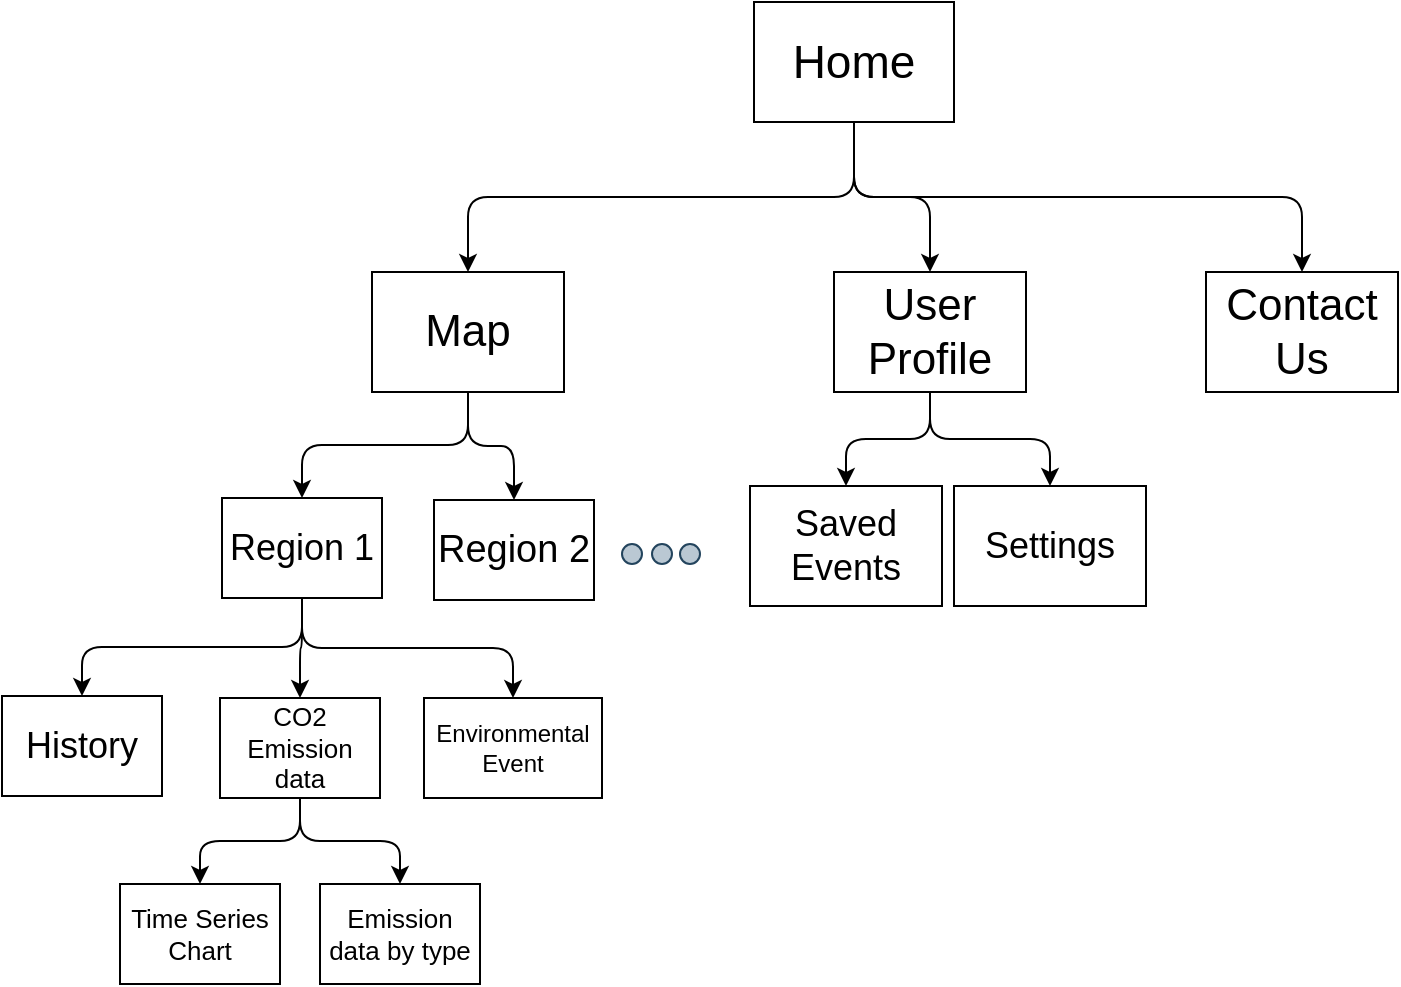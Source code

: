 <mxfile>
    <diagram id="AQFI6UG3dmrKnwbbd0p1" name="Page-1">
        <mxGraphModel dx="1030" dy="1160" grid="1" gridSize="10" guides="1" tooltips="1" connect="1" arrows="1" fold="1" page="1" pageScale="1" pageWidth="850" pageHeight="1100" math="0" shadow="0">
            <root>
                <mxCell id="0"/>
                <mxCell id="1" parent="0"/>
                <mxCell id="6" style="edgeStyle=orthogonalEdgeStyle;rounded=0;orthogonalLoop=1;jettySize=auto;html=1;exitX=0.5;exitY=0;exitDx=0;exitDy=0;" edge="1" parent="1" source="23">
                    <mxGeometry relative="1" as="geometry">
                        <Array as="points">
                            <mxPoint x="444" y="740"/>
                            <mxPoint x="255" y="740"/>
                        </Array>
                        <mxPoint x="255" y="810" as="targetPoint"/>
                    </mxGeometry>
                </mxCell>
                <mxCell id="36" style="edgeStyle=orthogonalEdgeStyle;html=1;exitX=0.5;exitY=1;exitDx=0;exitDy=0;fontSize=22;" edge="1" parent="1" source="10" target="35">
                    <mxGeometry relative="1" as="geometry"/>
                </mxCell>
                <mxCell id="53" style="edgeStyle=orthogonalEdgeStyle;html=1;exitX=0.5;exitY=1;exitDx=0;exitDy=0;entryX=0.5;entryY=0;entryDx=0;entryDy=0;fontSize=13;" edge="1" parent="1" source="10" target="11">
                    <mxGeometry relative="1" as="geometry"/>
                </mxCell>
                <mxCell id="10" value="&lt;font style=&quot;font-size: 22px&quot;&gt;Map&lt;/font&gt;" style="whiteSpace=wrap;html=1;" vertex="1" parent="1">
                    <mxGeometry x="255" y="175" width="96" height="60" as="geometry"/>
                </mxCell>
                <mxCell id="42" style="edgeStyle=orthogonalEdgeStyle;html=1;exitX=0.5;exitY=1;exitDx=0;exitDy=0;entryX=0.5;entryY=0;entryDx=0;entryDy=0;fontSize=19;" edge="1" parent="1" source="11" target="41">
                    <mxGeometry relative="1" as="geometry"/>
                </mxCell>
                <mxCell id="44" style="edgeStyle=orthogonalEdgeStyle;html=1;exitX=0.5;exitY=1;exitDx=0;exitDy=0;entryX=0.5;entryY=0;entryDx=0;entryDy=0;fontSize=13;" edge="1" parent="1" source="11" target="43">
                    <mxGeometry relative="1" as="geometry"/>
                </mxCell>
                <mxCell id="46" style="edgeStyle=orthogonalEdgeStyle;html=1;exitX=0.5;exitY=1;exitDx=0;exitDy=0;entryX=0.5;entryY=0;entryDx=0;entryDy=0;fontSize=13;" edge="1" parent="1" source="11" target="45">
                    <mxGeometry relative="1" as="geometry"/>
                </mxCell>
                <mxCell id="11" value="&lt;font style=&quot;font-size: 18px&quot;&gt;Region 1&lt;/font&gt;" style="rounded=0;whiteSpace=wrap;html=1;" vertex="1" parent="1">
                    <mxGeometry x="180" y="288" width="80" height="50" as="geometry"/>
                </mxCell>
                <mxCell id="61" style="edgeStyle=orthogonalEdgeStyle;html=1;exitX=0.5;exitY=1;exitDx=0;exitDy=0;entryX=0.5;entryY=0;entryDx=0;entryDy=0;fontSize=18;" edge="1" parent="1" source="30" target="10">
                    <mxGeometry relative="1" as="geometry"/>
                </mxCell>
                <mxCell id="62" style="edgeStyle=orthogonalEdgeStyle;html=1;exitX=0.5;exitY=1;exitDx=0;exitDy=0;entryX=0.5;entryY=0;entryDx=0;entryDy=0;fontSize=18;" edge="1" parent="1" source="30" target="51">
                    <mxGeometry relative="1" as="geometry"/>
                </mxCell>
                <mxCell id="63" style="edgeStyle=orthogonalEdgeStyle;html=1;exitX=0.5;exitY=1;exitDx=0;exitDy=0;entryX=0.5;entryY=0;entryDx=0;entryDy=0;fontSize=18;" edge="1" parent="1" source="30" target="58">
                    <mxGeometry relative="1" as="geometry"/>
                </mxCell>
                <mxCell id="30" value="&lt;font style=&quot;font-size: 23px&quot;&gt;Home&lt;/font&gt;" style="whiteSpace=wrap;html=1;" vertex="1" parent="1">
                    <mxGeometry x="446" y="40" width="100" height="60" as="geometry"/>
                </mxCell>
                <mxCell id="35" value="&lt;font style=&quot;font-size: 19px&quot;&gt;Region 2&lt;/font&gt;" style="rounded=0;whiteSpace=wrap;html=1;" vertex="1" parent="1">
                    <mxGeometry x="286" y="289" width="80" height="50" as="geometry"/>
                </mxCell>
                <mxCell id="37" value="" style="shape=ellipse;fillColor=#bac8d3;strokeColor=#23445d;html=1;sketch=0;fontSize=22;" vertex="1" parent="1">
                    <mxGeometry x="380" y="311" width="10" height="10" as="geometry"/>
                </mxCell>
                <mxCell id="38" value="" style="shape=ellipse;fillColor=#bac8d3;strokeColor=#23445d;html=1;sketch=0;fontSize=22;" vertex="1" parent="1">
                    <mxGeometry x="395" y="311" width="10" height="10" as="geometry"/>
                </mxCell>
                <mxCell id="39" value="" style="shape=ellipse;fillColor=#bac8d3;strokeColor=#23445d;html=1;sketch=0;fontSize=22;" vertex="1" parent="1">
                    <mxGeometry x="409" y="311" width="10" height="10" as="geometry"/>
                </mxCell>
                <mxCell id="41" value="&lt;span style=&quot;font-size: 18px&quot;&gt;History&lt;/span&gt;" style="rounded=0;whiteSpace=wrap;html=1;" vertex="1" parent="1">
                    <mxGeometry x="70" y="387" width="80" height="50" as="geometry"/>
                </mxCell>
                <mxCell id="48" style="edgeStyle=orthogonalEdgeStyle;html=1;exitX=0.5;exitY=1;exitDx=0;exitDy=0;entryX=0.5;entryY=0;entryDx=0;entryDy=0;fontSize=13;" edge="1" parent="1" source="43" target="47">
                    <mxGeometry relative="1" as="geometry"/>
                </mxCell>
                <mxCell id="50" style="edgeStyle=orthogonalEdgeStyle;html=1;exitX=0.5;exitY=1;exitDx=0;exitDy=0;entryX=0.5;entryY=0;entryDx=0;entryDy=0;fontSize=13;" edge="1" parent="1" source="43" target="49">
                    <mxGeometry relative="1" as="geometry"/>
                </mxCell>
                <mxCell id="43" value="&lt;font style=&quot;font-size: 13px&quot;&gt;CO2 Emission data&lt;/font&gt;" style="rounded=0;whiteSpace=wrap;html=1;" vertex="1" parent="1">
                    <mxGeometry x="179" y="388" width="80" height="50" as="geometry"/>
                </mxCell>
                <mxCell id="45" value="Environmental&lt;br&gt;Event" style="rounded=0;whiteSpace=wrap;html=1;" vertex="1" parent="1">
                    <mxGeometry x="281" y="388" width="89" height="50" as="geometry"/>
                </mxCell>
                <mxCell id="47" value="&lt;font style=&quot;font-size: 13px&quot;&gt;Time Series&lt;br&gt;Chart&lt;br&gt;&lt;/font&gt;" style="rounded=0;whiteSpace=wrap;html=1;" vertex="1" parent="1">
                    <mxGeometry x="129" y="481" width="80" height="50" as="geometry"/>
                </mxCell>
                <mxCell id="49" value="&lt;font style=&quot;font-size: 13px&quot;&gt;Emission data by type&lt;br&gt;&lt;/font&gt;" style="rounded=0;whiteSpace=wrap;html=1;" vertex="1" parent="1">
                    <mxGeometry x="229" y="481" width="80" height="50" as="geometry"/>
                </mxCell>
                <mxCell id="55" style="edgeStyle=orthogonalEdgeStyle;html=1;exitX=0.5;exitY=1;exitDx=0;exitDy=0;entryX=0.5;entryY=0;entryDx=0;entryDy=0;fontSize=18;" edge="1" parent="1" source="51" target="54">
                    <mxGeometry relative="1" as="geometry"/>
                </mxCell>
                <mxCell id="57" style="edgeStyle=orthogonalEdgeStyle;html=1;exitX=0.5;exitY=1;exitDx=0;exitDy=0;entryX=0.5;entryY=0;entryDx=0;entryDy=0;fontSize=18;" edge="1" parent="1" source="51" target="56">
                    <mxGeometry relative="1" as="geometry"/>
                </mxCell>
                <mxCell id="51" value="&lt;font style=&quot;font-size: 22px&quot;&gt;User Profile&lt;/font&gt;" style="whiteSpace=wrap;html=1;" vertex="1" parent="1">
                    <mxGeometry x="486" y="175" width="96" height="60" as="geometry"/>
                </mxCell>
                <mxCell id="54" value="&lt;font style=&quot;font-size: 18px&quot;&gt;Saved&lt;br&gt;Events&lt;br&gt;&lt;/font&gt;" style="whiteSpace=wrap;html=1;" vertex="1" parent="1">
                    <mxGeometry x="444" y="282" width="96" height="60" as="geometry"/>
                </mxCell>
                <mxCell id="56" value="&lt;font style=&quot;font-size: 18px&quot;&gt;Settings&lt;br&gt;&lt;/font&gt;" style="whiteSpace=wrap;html=1;" vertex="1" parent="1">
                    <mxGeometry x="546" y="282" width="96" height="60" as="geometry"/>
                </mxCell>
                <mxCell id="58" value="&lt;span style=&quot;font-size: 22px&quot;&gt;Contact&lt;br&gt;Us&lt;br&gt;&lt;/span&gt;" style="whiteSpace=wrap;html=1;" vertex="1" parent="1">
                    <mxGeometry x="672" y="175" width="96" height="60" as="geometry"/>
                </mxCell>
            </root>
        </mxGraphModel>
    </diagram>
</mxfile>